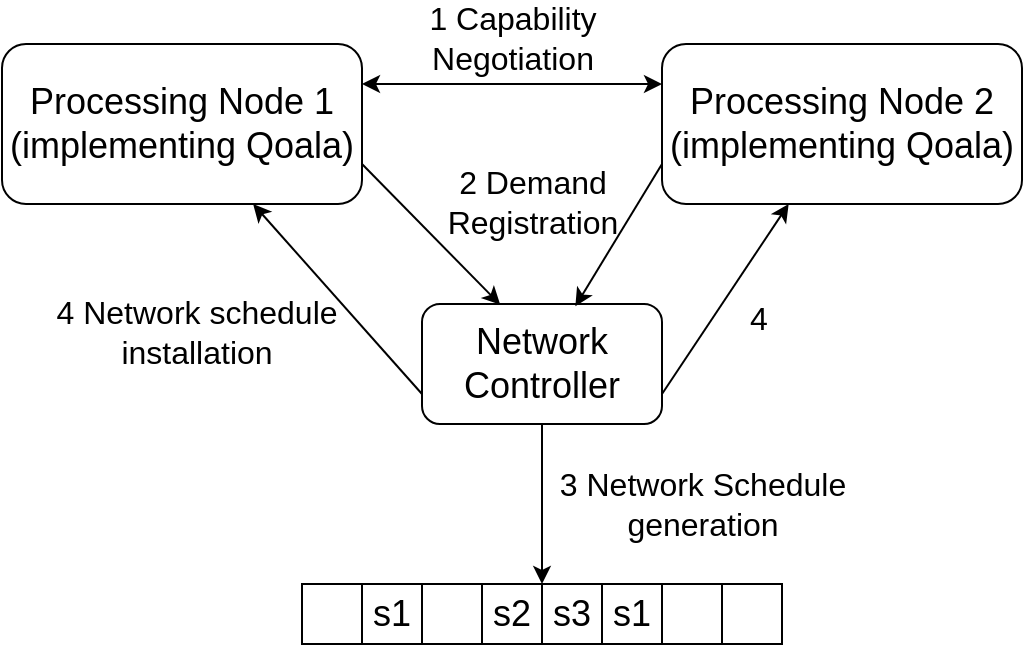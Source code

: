 <mxfile version="22.1.3" type="embed">
    <diagram id="p_pJn7svEYxFl72tqzCv" name="Page-1">
        <mxGraphModel dx="1390" dy="488" grid="1" gridSize="10" guides="1" tooltips="1" connect="1" arrows="1" fold="1" page="1" pageScale="1" pageWidth="850" pageHeight="1100" math="0" shadow="0">
            <root>
                <mxCell id="0"/>
                <mxCell id="1" parent="0"/>
                <mxCell id="9" value="3 Network Schedule&lt;br style=&quot;font-size: 16px;&quot;&gt;generation" style="edgeStyle=none;html=1;exitX=0.5;exitY=1;exitDx=0;exitDy=0;fontSize=16;entryX=1;entryY=0;entryDx=0;entryDy=0;labelBackgroundColor=none;" parent="1" source="2" edge="1" target="13">
                    <mxGeometry y="80" relative="1" as="geometry">
                        <mxPoint x="490" y="450" as="targetPoint"/>
                        <mxPoint as="offset"/>
                    </mxGeometry>
                </mxCell>
                <mxCell id="20" value="4 Network schedule&lt;br style=&quot;font-size: 16px;&quot;&gt;installation" style="edgeStyle=none;html=1;exitX=0;exitY=0.75;exitDx=0;exitDy=0;fontSize=16;labelBackgroundColor=none;" parent="1" source="2" target="3" edge="1">
                    <mxGeometry x="0.546" y="64" relative="1" as="geometry">
                        <mxPoint as="offset"/>
                    </mxGeometry>
                </mxCell>
                <mxCell id="22" value="4" style="edgeStyle=none;html=1;exitX=1;exitY=0.75;exitDx=0;exitDy=0;fontSize=16;labelBackgroundColor=none;" parent="1" source="2" target="4" edge="1">
                    <mxGeometry x="0.019" y="-19" relative="1" as="geometry">
                        <mxPoint as="offset"/>
                    </mxGeometry>
                </mxCell>
                <mxCell id="2" value="Network&lt;br style=&quot;font-size: 18px;&quot;&gt;Controller" style="rounded=1;whiteSpace=wrap;html=1;fontSize=18;" parent="1" vertex="1">
                    <mxGeometry x="430" y="320" width="120" height="60" as="geometry"/>
                </mxCell>
                <mxCell id="7" value="2 Demand &lt;br&gt;Registration" style="edgeStyle=none;html=1;exitX=1;exitY=0.75;exitDx=0;exitDy=0;entryX=0.326;entryY=0.006;entryDx=0;entryDy=0;fontSize=16;labelBackgroundColor=none;entryPerimeter=0;" parent="1" source="3" target="2" edge="1">
                    <mxGeometry x="0.483" y="47" relative="1" as="geometry">
                        <mxPoint as="offset"/>
                    </mxGeometry>
                </mxCell>
                <mxCell id="3" value="Processing Node 1&lt;br style=&quot;font-size: 18px;&quot;&gt;(implementing Qoala)" style="rounded=1;whiteSpace=wrap;html=1;fontSize=18;" parent="1" vertex="1">
                    <mxGeometry x="220" y="190" width="180" height="80" as="geometry"/>
                </mxCell>
                <mxCell id="8" value="" style="edgeStyle=none;html=1;exitX=0;exitY=0.75;exitDx=0;exitDy=0;entryX=0.639;entryY=0.019;entryDx=0;entryDy=0;entryPerimeter=0;" parent="1" source="4" target="2" edge="1">
                    <mxGeometry relative="1" as="geometry"/>
                </mxCell>
                <mxCell id="4" value="Processing Node 2&lt;br style=&quot;font-size: 18px;&quot;&gt;(implementing Qoala)" style="rounded=1;whiteSpace=wrap;html=1;fontSize=18;" parent="1" vertex="1">
                    <mxGeometry x="550" y="190" width="180" height="80" as="geometry"/>
                </mxCell>
                <mxCell id="6" value="1 Capability &lt;br&gt;Negotiation" style="endArrow=classic;startArrow=classic;html=1;exitX=1;exitY=0.25;exitDx=0;exitDy=0;entryX=0;entryY=0.25;entryDx=0;entryDy=0;fontSize=16;labelBackgroundColor=none;" parent="1" source="3" target="4" edge="1">
                    <mxGeometry y="23" width="50" height="50" relative="1" as="geometry">
                        <mxPoint x="540" y="320" as="sourcePoint"/>
                        <mxPoint x="590" y="270" as="targetPoint"/>
                        <mxPoint as="offset"/>
                    </mxGeometry>
                </mxCell>
                <mxCell id="18" value="" style="group" parent="1" vertex="1" connectable="0">
                    <mxGeometry x="370" y="460" width="240" height="30" as="geometry"/>
                </mxCell>
                <mxCell id="10" value="" style="rounded=0;whiteSpace=wrap;html=1;" parent="18" vertex="1">
                    <mxGeometry width="30" height="30" as="geometry"/>
                </mxCell>
                <mxCell id="11" value="s1" style="rounded=0;whiteSpace=wrap;html=1;fontSize=18;" parent="18" vertex="1">
                    <mxGeometry x="30" width="30" height="30" as="geometry"/>
                </mxCell>
                <mxCell id="12" value="" style="rounded=0;whiteSpace=wrap;html=1;" parent="18" vertex="1">
                    <mxGeometry x="60" width="30" height="30" as="geometry"/>
                </mxCell>
                <mxCell id="13" value="s2" style="rounded=0;whiteSpace=wrap;html=1;fontSize=18;" parent="18" vertex="1">
                    <mxGeometry x="90" width="30" height="30" as="geometry"/>
                </mxCell>
                <mxCell id="14" value="s3" style="rounded=0;whiteSpace=wrap;html=1;fontSize=18;" parent="18" vertex="1">
                    <mxGeometry x="120" width="30" height="30" as="geometry"/>
                </mxCell>
                <mxCell id="15" value="s1" style="rounded=0;whiteSpace=wrap;html=1;fontSize=18;" parent="18" vertex="1">
                    <mxGeometry x="150" width="30" height="30" as="geometry"/>
                </mxCell>
                <mxCell id="16" value="" style="rounded=0;whiteSpace=wrap;html=1;" parent="18" vertex="1">
                    <mxGeometry x="180" width="30" height="30" as="geometry"/>
                </mxCell>
                <mxCell id="17" value="" style="rounded=0;whiteSpace=wrap;html=1;" parent="18" vertex="1">
                    <mxGeometry x="210" width="30" height="30" as="geometry"/>
                </mxCell>
            </root>
        </mxGraphModel>
    </diagram>
</mxfile>